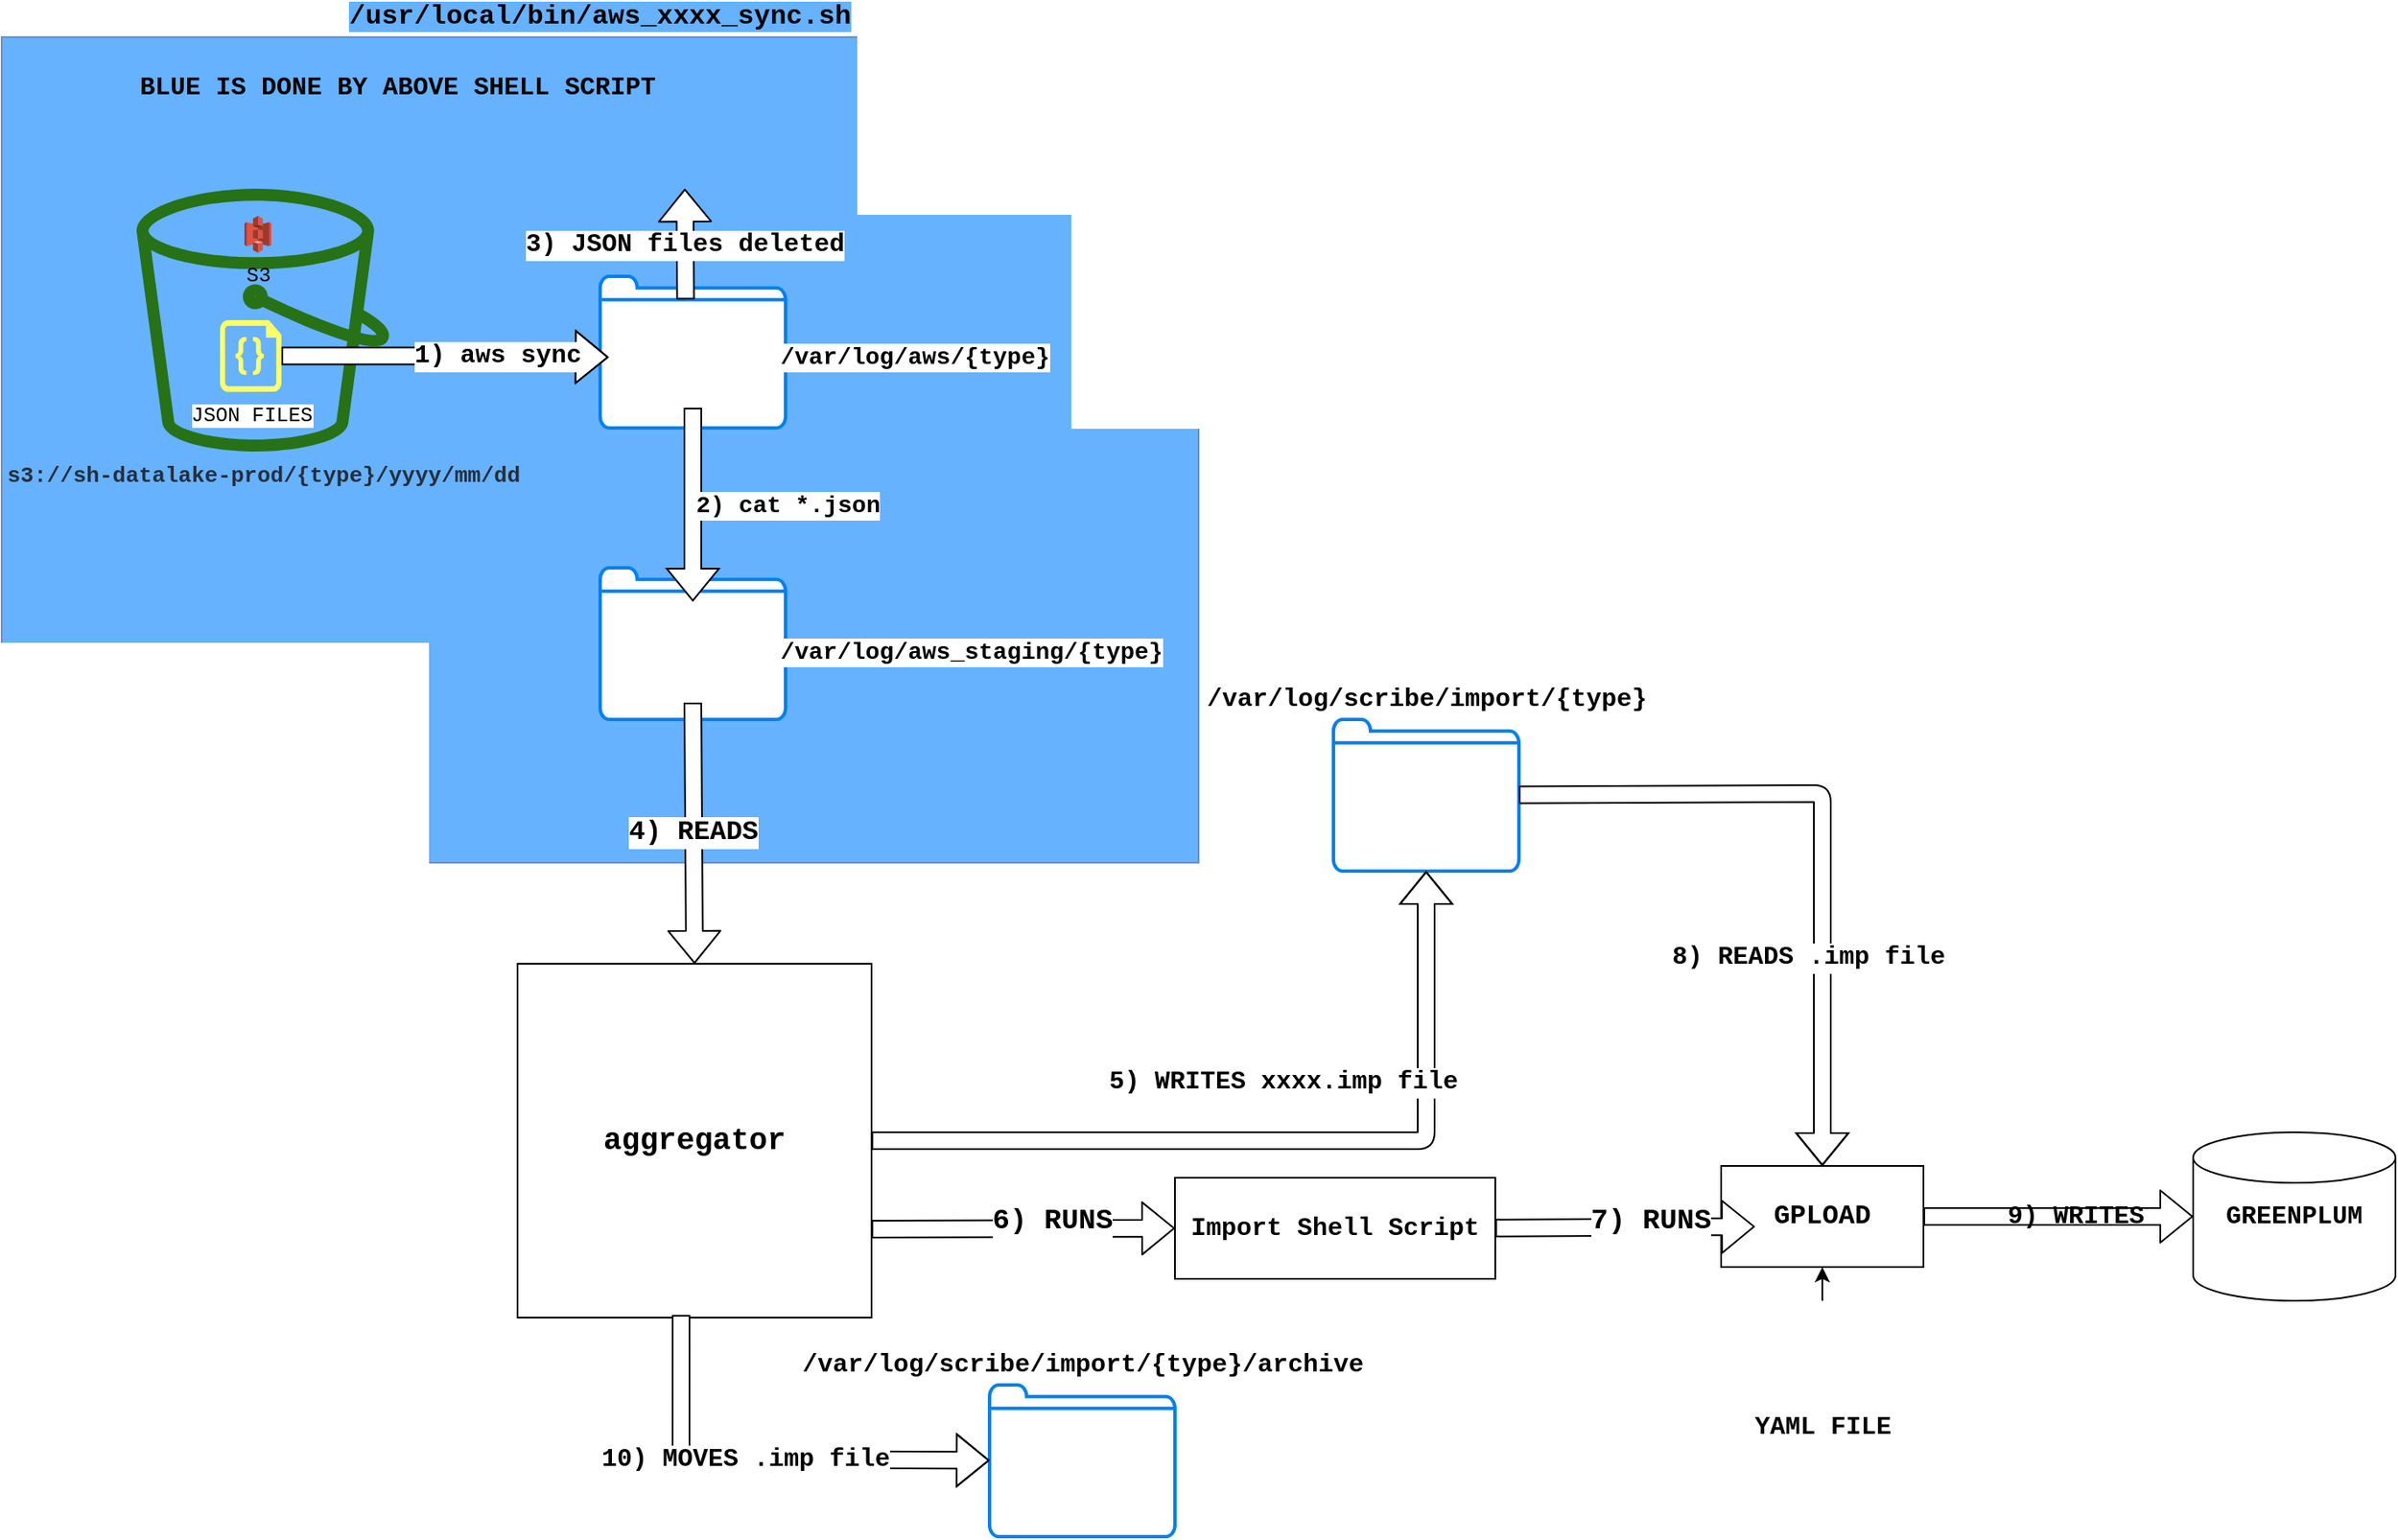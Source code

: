 <mxfile version="13.6.5" type="github">
  <diagram id="tiNbwfVHrU3rleALvfvO" name="Page-1">
    <mxGraphModel dx="1837" dy="961" grid="1" gridSize="10" guides="1" tooltips="1" connect="1" arrows="1" fold="1" page="1" pageScale="1" pageWidth="850" pageHeight="1100" math="0" shadow="0">
      <root>
        <mxCell id="0" />
        <mxCell id="1" parent="0" />
        <mxCell id="NbFQiC-a6_RJZgWB6c9p-49" value="&lt;font style=&quot;font-size: 16px&quot;&gt;&lt;b style=&quot;background-color: rgb(102 , 178 , 255)&quot;&gt;/usr/local/bin/aws_xxxx_sync.sh&lt;/b&gt;&lt;/font&gt;" style="rounded=0;whiteSpace=wrap;html=1;labelBackgroundColor=#ffffff;fontFamily=Courier New;labelPosition=center;verticalLabelPosition=top;align=center;verticalAlign=bottom;strokeColor=#6c8ebf;fillColor=#66B2FF;" vertex="1" parent="1">
          <mxGeometry x="40" y="150" width="710" height="490" as="geometry" />
        </mxCell>
        <mxCell id="NbFQiC-a6_RJZgWB6c9p-43" value="" style="group;labelPosition=center;verticalLabelPosition=top;align=center;verticalAlign=bottom;" vertex="1" connectable="0" parent="1">
          <mxGeometry x="395" y="292" width="110" height="90" as="geometry" />
        </mxCell>
        <mxCell id="NbFQiC-a6_RJZgWB6c9p-1" value="" style="html=1;verticalLabelPosition=bottom;align=center;labelBackgroundColor=#ffffff;verticalAlign=top;strokeWidth=2;strokeColor=#0080F0;shadow=0;dashed=0;shape=mxgraph.ios7.icons.folder;fontFamily=Courier New;" vertex="1" parent="NbFQiC-a6_RJZgWB6c9p-43">
          <mxGeometry width="110" height="90" as="geometry" />
        </mxCell>
        <mxCell id="NbFQiC-a6_RJZgWB6c9p-41" value="&lt;b style=&quot;font-size: 14px&quot;&gt;/var/log/aws/{type}&lt;/b&gt;" style="rounded=0;whiteSpace=wrap;html=1;labelBackgroundColor=#ffffff;gradientColor=none;fontFamily=Courier New;strokeColor=none;labelPosition=right;verticalLabelPosition=middle;align=left;verticalAlign=middle;" vertex="1" parent="NbFQiC-a6_RJZgWB6c9p-43">
          <mxGeometry x="5" y="18" width="100" height="60" as="geometry" />
        </mxCell>
        <mxCell id="NbFQiC-a6_RJZgWB6c9p-4" value="&lt;font style=&quot;font-size: 15px&quot;&gt;&lt;b&gt;/var/log/scribe/import/{type}&lt;/b&gt;&lt;/font&gt;" style="html=1;verticalLabelPosition=top;align=center;labelBackgroundColor=#ffffff;verticalAlign=bottom;strokeWidth=2;strokeColor=#0080F0;shadow=0;dashed=0;shape=mxgraph.ios7.icons.folder;fontFamily=Courier New;labelPosition=center;" vertex="1" parent="1">
          <mxGeometry x="830" y="555" width="110" height="90" as="geometry" />
        </mxCell>
        <mxCell id="NbFQiC-a6_RJZgWB6c9p-23" value="" style="group" vertex="1" connectable="0" parent="1">
          <mxGeometry x="120" y="240" width="150" height="156.002" as="geometry" />
        </mxCell>
        <mxCell id="NbFQiC-a6_RJZgWB6c9p-9" value="&lt;font face=&quot;Courier New&quot; style=&quot;font-size: 13px&quot;&gt;&lt;b&gt;s3://sh-datalake-prod/{type}/yyyy/mm/dd&lt;/b&gt;&lt;/font&gt;" style="outlineConnect=0;fontColor=#232F3E;gradientColor=none;fillColor=#277116;strokeColor=none;dashed=0;verticalLabelPosition=bottom;verticalAlign=top;align=center;html=1;fontSize=12;fontStyle=0;aspect=fixed;pointerEvents=1;shape=mxgraph.aws4.bucket;" vertex="1" parent="NbFQiC-a6_RJZgWB6c9p-23">
          <mxGeometry width="150" height="156.002" as="geometry" />
        </mxCell>
        <mxCell id="NbFQiC-a6_RJZgWB6c9p-7" value="S3" style="outlineConnect=0;dashed=0;verticalLabelPosition=bottom;verticalAlign=top;align=center;html=1;shape=mxgraph.aws3.s3;fillColor=#E05243;gradientColor=none;fontFamily=Courier New;" vertex="1" parent="NbFQiC-a6_RJZgWB6c9p-23">
          <mxGeometry x="64.03" y="16.08" width="15.97" height="21.92" as="geometry" />
        </mxCell>
        <mxCell id="NbFQiC-a6_RJZgWB6c9p-16" value="JSON FILES" style="verticalLabelPosition=bottom;html=1;verticalAlign=top;align=center;strokeColor=none;shape=mxgraph.azure.code_file;pointerEvents=1;fontFamily=Courier New;labelBackgroundColor=#ffffff;fillOpacity=100;fillColor=#FFFF66;" vertex="1" parent="NbFQiC-a6_RJZgWB6c9p-23">
          <mxGeometry x="49.475" y="78.0" width="36.503" height="42.611" as="geometry" />
        </mxCell>
        <mxCell id="NbFQiC-a6_RJZgWB6c9p-36" style="edgeStyle=orthogonalEdgeStyle;rounded=0;orthogonalLoop=1;jettySize=auto;html=1;exitX=1;exitY=0.5;exitDx=0;exitDy=0;exitPerimeter=0;fontFamily=Courier New;shape=flexArrow;fillColor=#ffffff;" edge="1" parent="1" source="NbFQiC-a6_RJZgWB6c9p-16" target="NbFQiC-a6_RJZgWB6c9p-41">
          <mxGeometry relative="1" as="geometry">
            <mxPoint x="189.978" y="342.306" as="sourcePoint" />
            <mxPoint x="384" y="343" as="targetPoint" />
          </mxGeometry>
        </mxCell>
        <mxCell id="NbFQiC-a6_RJZgWB6c9p-37" value="&lt;font style=&quot;font-size: 15px&quot;&gt;&lt;b&gt;1) aws sync&lt;/b&gt;&lt;/font&gt;" style="edgeLabel;html=1;align=center;verticalAlign=middle;resizable=0;points=[];fontFamily=Courier New;" vertex="1" connectable="0" parent="NbFQiC-a6_RJZgWB6c9p-36">
          <mxGeometry x="0.321" y="1" relative="1" as="geometry">
            <mxPoint as="offset" />
          </mxGeometry>
        </mxCell>
        <mxCell id="NbFQiC-a6_RJZgWB6c9p-44" value="" style="group;labelPosition=right;verticalLabelPosition=middle;align=left;verticalAlign=middle;" vertex="1" connectable="0" parent="1">
          <mxGeometry x="395" y="465" width="110" height="90" as="geometry" />
        </mxCell>
        <mxCell id="NbFQiC-a6_RJZgWB6c9p-2" value="" style="html=1;verticalLabelPosition=bottom;align=center;labelBackgroundColor=#ffffff;verticalAlign=top;strokeWidth=2;strokeColor=#0080F0;shadow=0;dashed=0;shape=mxgraph.ios7.icons.folder;fontFamily=Courier New;" vertex="1" parent="NbFQiC-a6_RJZgWB6c9p-44">
          <mxGeometry width="110" height="90" as="geometry" />
        </mxCell>
        <mxCell id="NbFQiC-a6_RJZgWB6c9p-42" value="&lt;b&gt;&lt;font style=&quot;font-size: 14px&quot;&gt;/var/log/aws_staging/{type}&lt;/font&gt;&lt;/b&gt;" style="rounded=0;whiteSpace=wrap;html=1;labelBackgroundColor=#ffffff;gradientColor=none;fontFamily=Courier New;strokeColor=none;labelPosition=right;verticalLabelPosition=middle;align=left;verticalAlign=middle;" vertex="1" parent="NbFQiC-a6_RJZgWB6c9p-44">
          <mxGeometry x="5" y="20" width="100" height="60" as="geometry" />
        </mxCell>
        <mxCell id="NbFQiC-a6_RJZgWB6c9p-46" value="&lt;font style=&quot;font-size: 14px&quot;&gt;&lt;b&gt;2) cat *.json&lt;/b&gt;&lt;/font&gt;" style="edgeStyle=orthogonalEdgeStyle;shape=flexArrow;rounded=0;orthogonalLoop=1;jettySize=auto;html=1;fontFamily=Courier New;fillColor=#ffffff;labelPosition=right;verticalLabelPosition=middle;align=left;verticalAlign=middle;exitX=0.5;exitY=1;exitDx=0;exitDy=0;" edge="1" parent="1" source="NbFQiC-a6_RJZgWB6c9p-41" target="NbFQiC-a6_RJZgWB6c9p-42">
          <mxGeometry relative="1" as="geometry">
            <mxPoint x="450" y="410" as="sourcePoint" />
          </mxGeometry>
        </mxCell>
        <mxCell id="NbFQiC-a6_RJZgWB6c9p-50" value="&lt;font style=&quot;font-size: 18px&quot;&gt;&lt;b&gt;aggregator&lt;/b&gt;&lt;/font&gt;" style="whiteSpace=wrap;html=1;aspect=fixed;labelBackgroundColor=#ffffff;gradientColor=none;fontFamily=Courier New;" vertex="1" parent="1">
          <mxGeometry x="346" y="700" width="210" height="210" as="geometry" />
        </mxCell>
        <mxCell id="NbFQiC-a6_RJZgWB6c9p-51" value="&lt;font style=&quot;font-size: 16px&quot;&gt;&lt;b&gt;4) READS&lt;/b&gt;&lt;/font&gt;" style="shape=flexArrow;endArrow=classic;html=1;fillColor=#ffffff;fontFamily=Courier New;entryX=0.5;entryY=0;entryDx=0;entryDy=0;exitX=0.5;exitY=1;exitDx=0;exitDy=0;" edge="1" parent="1" source="NbFQiC-a6_RJZgWB6c9p-42" target="NbFQiC-a6_RJZgWB6c9p-50">
          <mxGeometry width="50" height="50" relative="1" as="geometry">
            <mxPoint x="250" y="620" as="sourcePoint" />
            <mxPoint x="300" y="570" as="targetPoint" />
          </mxGeometry>
        </mxCell>
        <mxCell id="NbFQiC-a6_RJZgWB6c9p-52" value="" style="shape=flexArrow;endArrow=classic;html=1;fillColor=#ffffff;fontFamily=Courier New;exitX=1;exitY=0.5;exitDx=0;exitDy=0;" edge="1" parent="1" source="NbFQiC-a6_RJZgWB6c9p-50" target="NbFQiC-a6_RJZgWB6c9p-4">
          <mxGeometry width="50" height="50" relative="1" as="geometry">
            <mxPoint x="230" y="620" as="sourcePoint" />
            <mxPoint x="280" y="570" as="targetPoint" />
            <Array as="points">
              <mxPoint x="885" y="805" />
            </Array>
          </mxGeometry>
        </mxCell>
        <mxCell id="NbFQiC-a6_RJZgWB6c9p-53" value="&lt;font style=&quot;font-size: 15px&quot;&gt;&lt;b&gt;5) WRITES xxxx.imp file&lt;/b&gt;&lt;/font&gt;" style="edgeLabel;html=1;align=center;verticalAlign=middle;resizable=0;points=[];fontFamily=Courier New;" vertex="1" connectable="0" parent="NbFQiC-a6_RJZgWB6c9p-52">
          <mxGeometry x="-0.002" y="35" relative="1" as="geometry">
            <mxPoint as="offset" />
          </mxGeometry>
        </mxCell>
        <mxCell id="NbFQiC-a6_RJZgWB6c9p-54" value="&lt;font style=&quot;font-size: 16px&quot;&gt;&lt;b&gt;GPLOAD&lt;/b&gt;&lt;/font&gt;" style="rounded=0;whiteSpace=wrap;html=1;labelBackgroundColor=#ffffff;fontFamily=Courier New;" vertex="1" parent="1">
          <mxGeometry x="1060" y="820" width="120" height="60" as="geometry" />
        </mxCell>
        <mxCell id="NbFQiC-a6_RJZgWB6c9p-57" value="" style="shape=flexArrow;endArrow=classic;html=1;fillColor=#ffffff;fontFamily=Courier New;exitX=1;exitY=0.75;exitDx=0;exitDy=0;entryX=0;entryY=0.5;entryDx=0;entryDy=0;" edge="1" parent="1" source="NbFQiC-a6_RJZgWB6c9p-50" target="NbFQiC-a6_RJZgWB6c9p-74">
          <mxGeometry width="50" height="50" relative="1" as="geometry">
            <mxPoint x="557" y="864.5" as="sourcePoint" />
            <mxPoint x="821" y="857.514" as="targetPoint" />
          </mxGeometry>
        </mxCell>
        <mxCell id="NbFQiC-a6_RJZgWB6c9p-58" value="&lt;font style=&quot;font-size: 17px&quot;&gt;&lt;b&gt;6) RUNS&lt;/b&gt;&lt;/font&gt;" style="edgeLabel;html=1;align=center;verticalAlign=middle;resizable=0;points=[];fontFamily=Courier New;" vertex="1" connectable="0" parent="NbFQiC-a6_RJZgWB6c9p-57">
          <mxGeometry x="0.191" y="4" relative="1" as="geometry">
            <mxPoint as="offset" />
          </mxGeometry>
        </mxCell>
        <mxCell id="NbFQiC-a6_RJZgWB6c9p-59" value="&lt;font style=&quot;font-size: 15px&quot;&gt;&lt;b&gt;YAML FILE&lt;/b&gt;&lt;/font&gt;" style="shape=image;html=1;verticalAlign=top;verticalLabelPosition=bottom;labelBackgroundColor=#ffffff;imageAspect=0;aspect=fixed;image=https://cdn2.iconfinder.com/data/icons/picol-vector/32/script-128.png;fillColor=#FFFF66;gradientColor=none;fontFamily=Courier New;" vertex="1" parent="1">
          <mxGeometry x="1090" y="900" width="60" height="60" as="geometry" />
        </mxCell>
        <mxCell id="NbFQiC-a6_RJZgWB6c9p-61" value="" style="endArrow=classic;html=1;fillColor=#ffffff;fontFamily=Courier New;" edge="1" parent="1" source="NbFQiC-a6_RJZgWB6c9p-59" target="NbFQiC-a6_RJZgWB6c9p-54">
          <mxGeometry width="50" height="50" relative="1" as="geometry">
            <mxPoint x="940" y="670" as="sourcePoint" />
            <mxPoint x="990" y="620" as="targetPoint" />
          </mxGeometry>
        </mxCell>
        <mxCell id="NbFQiC-a6_RJZgWB6c9p-63" value="" style="shape=flexArrow;endArrow=classic;html=1;fillColor=#ffffff;fontFamily=Courier New;entryX=0.5;entryY=0;entryDx=0;entryDy=0;labelPosition=center;verticalLabelPosition=bottom;align=center;verticalAlign=top;" edge="1" parent="1" source="NbFQiC-a6_RJZgWB6c9p-4" target="NbFQiC-a6_RJZgWB6c9p-54">
          <mxGeometry width="50" height="50" relative="1" as="geometry">
            <mxPoint x="630" y="670" as="sourcePoint" />
            <mxPoint x="680" y="620" as="targetPoint" />
            <Array as="points">
              <mxPoint x="1120" y="599" />
            </Array>
          </mxGeometry>
        </mxCell>
        <mxCell id="NbFQiC-a6_RJZgWB6c9p-64" value="&lt;font style=&quot;font-size: 15px&quot;&gt;&lt;b&gt;8) READS .imp file&lt;/b&gt;&lt;/font&gt;" style="edgeLabel;html=1;align=left;verticalAlign=middle;resizable=0;points=[];fontFamily=Courier New;labelPosition=right;verticalLabelPosition=middle;" vertex="1" connectable="0" parent="NbFQiC-a6_RJZgWB6c9p-63">
          <mxGeometry x="-0.498" y="-2" relative="1" as="geometry">
            <mxPoint x="-11.65" y="93.95" as="offset" />
          </mxGeometry>
        </mxCell>
        <mxCell id="NbFQiC-a6_RJZgWB6c9p-65" value="&lt;font style=&quot;font-size: 15px&quot;&gt;&lt;b&gt;GREENPLUM&lt;/b&gt;&lt;/font&gt;" style="shape=cylinder2;whiteSpace=wrap;html=1;boundedLbl=1;backgroundOutline=1;size=15;labelBackgroundColor=#ffffff;fontFamily=Courier New;" vertex="1" parent="1">
          <mxGeometry x="1340" y="800" width="120" height="100" as="geometry" />
        </mxCell>
        <mxCell id="NbFQiC-a6_RJZgWB6c9p-66" value="" style="shape=flexArrow;endArrow=classic;html=1;fillColor=#ffffff;fontFamily=Courier New;exitX=1;exitY=0.5;exitDx=0;exitDy=0;" edge="1" parent="1" source="NbFQiC-a6_RJZgWB6c9p-54" target="NbFQiC-a6_RJZgWB6c9p-65">
          <mxGeometry width="50" height="50" relative="1" as="geometry">
            <mxPoint x="1200" y="866" as="sourcePoint" />
            <mxPoint x="1340" y="866" as="targetPoint" />
          </mxGeometry>
        </mxCell>
        <mxCell id="NbFQiC-a6_RJZgWB6c9p-68" value="&lt;font style=&quot;font-size: 15px&quot;&gt;&lt;b&gt;9) WRITES&lt;/b&gt;&lt;/font&gt;" style="text;html=1;align=center;verticalAlign=middle;resizable=0;points=[];autosize=1;fontFamily=Courier New;" vertex="1" parent="1">
          <mxGeometry x="1220" y="840" width="100" height="20" as="geometry" />
        </mxCell>
        <mxCell id="NbFQiC-a6_RJZgWB6c9p-69" value="&lt;font style=&quot;font-size: 15px&quot;&gt;&lt;b&gt;&amp;nbsp;BLUE IS DONE BY ABOVE SHELL SCRIPT&lt;/b&gt;&lt;/font&gt;" style="text;html=1;align=center;verticalAlign=middle;resizable=0;points=[];autosize=1;fontFamily=Courier New;" vertex="1" parent="1">
          <mxGeometry x="105" y="170" width="330" height="20" as="geometry" />
        </mxCell>
        <mxCell id="NbFQiC-a6_RJZgWB6c9p-71" value="&lt;font style=&quot;font-size: 15px&quot;&gt;&lt;b&gt;3) JSON files deleted&lt;br&gt;&lt;/b&gt;&lt;/font&gt;" style="shape=flexArrow;endArrow=classic;html=1;fillColor=#ffffff;fontFamily=Courier New;exitX=0.461;exitY=0.152;exitDx=0;exitDy=0;exitPerimeter=0;" edge="1" parent="1" source="NbFQiC-a6_RJZgWB6c9p-1" target="NbFQiC-a6_RJZgWB6c9p-73">
          <mxGeometry width="50" height="50" relative="1" as="geometry">
            <mxPoint x="640" y="550" as="sourcePoint" />
            <mxPoint x="360" y="190" as="targetPoint" />
          </mxGeometry>
        </mxCell>
        <mxCell id="NbFQiC-a6_RJZgWB6c9p-73" value="" style="shape=image;html=1;verticalAlign=top;verticalLabelPosition=bottom;labelBackgroundColor=#ffffff;imageAspect=0;aspect=fixed;image=https://cdn4.iconfinder.com/data/icons/ionicons/512/icon-trash-a-128.png;fillColor=#FFFF66;gradientColor=none;fontFamily=Courier New;" vertex="1" parent="1">
          <mxGeometry x="410" y="170" width="70" height="70" as="geometry" />
        </mxCell>
        <mxCell id="NbFQiC-a6_RJZgWB6c9p-74" value="&lt;b&gt;&lt;font style=&quot;font-size: 15px&quot;&gt;Import Shell Script&lt;/font&gt;&lt;/b&gt;" style="rounded=0;whiteSpace=wrap;html=1;labelBackgroundColor=#ffffff;fontFamily=Courier New;" vertex="1" parent="1">
          <mxGeometry x="736" y="827" width="190" height="60" as="geometry" />
        </mxCell>
        <mxCell id="NbFQiC-a6_RJZgWB6c9p-75" value="" style="shape=flexArrow;endArrow=classic;html=1;fillColor=#ffffff;fontFamily=Courier New;exitX=1;exitY=0.75;exitDx=0;exitDy=0;" edge="1" parent="1">
          <mxGeometry width="50" height="50" relative="1" as="geometry">
            <mxPoint x="926" y="856.83" as="sourcePoint" />
            <mxPoint x="1080" y="856" as="targetPoint" />
          </mxGeometry>
        </mxCell>
        <mxCell id="NbFQiC-a6_RJZgWB6c9p-76" value="&lt;font style=&quot;font-size: 17px&quot;&gt;&lt;b&gt;7) RUNS&lt;/b&gt;&lt;/font&gt;" style="edgeLabel;html=1;align=center;verticalAlign=middle;resizable=0;points=[];fontFamily=Courier New;" vertex="1" connectable="0" parent="NbFQiC-a6_RJZgWB6c9p-75">
          <mxGeometry x="0.191" y="4" relative="1" as="geometry">
            <mxPoint as="offset" />
          </mxGeometry>
        </mxCell>
        <mxCell id="NbFQiC-a6_RJZgWB6c9p-78" value="&lt;font style=&quot;font-size: 15px&quot;&gt;&lt;b&gt;/var/log/scribe/import/{type}/archive&lt;/b&gt;&lt;/font&gt;" style="html=1;verticalLabelPosition=top;align=center;labelBackgroundColor=#ffffff;verticalAlign=bottom;strokeWidth=2;strokeColor=#0080F0;shadow=0;dashed=0;shape=mxgraph.ios7.icons.folder;fontFamily=Courier New;labelPosition=center;" vertex="1" parent="1">
          <mxGeometry x="626" y="950" width="110" height="90" as="geometry" />
        </mxCell>
        <mxCell id="NbFQiC-a6_RJZgWB6c9p-79" value="" style="shape=flexArrow;endArrow=classic;html=1;fillColor=#ffffff;fontFamily=Courier New;exitX=0.462;exitY=0.992;exitDx=0;exitDy=0;exitPerimeter=0;" edge="1" parent="1" source="NbFQiC-a6_RJZgWB6c9p-50" target="NbFQiC-a6_RJZgWB6c9p-78">
          <mxGeometry width="50" height="50" relative="1" as="geometry">
            <mxPoint x="630" y="970" as="sourcePoint" />
            <mxPoint x="680" y="920" as="targetPoint" />
            <Array as="points">
              <mxPoint x="443" y="994" />
            </Array>
          </mxGeometry>
        </mxCell>
        <mxCell id="NbFQiC-a6_RJZgWB6c9p-80" value="&lt;font style=&quot;font-size: 15px&quot;&gt;&lt;b&gt;10) MOVES .imp file&lt;/b&gt;&lt;/font&gt;" style="edgeLabel;html=1;align=center;verticalAlign=middle;resizable=0;points=[];fontFamily=Courier New;" vertex="1" connectable="0" parent="NbFQiC-a6_RJZgWB6c9p-79">
          <mxGeometry x="-0.365" y="37" relative="1" as="geometry">
            <mxPoint x="38" y="37" as="offset" />
          </mxGeometry>
        </mxCell>
      </root>
    </mxGraphModel>
  </diagram>
</mxfile>
